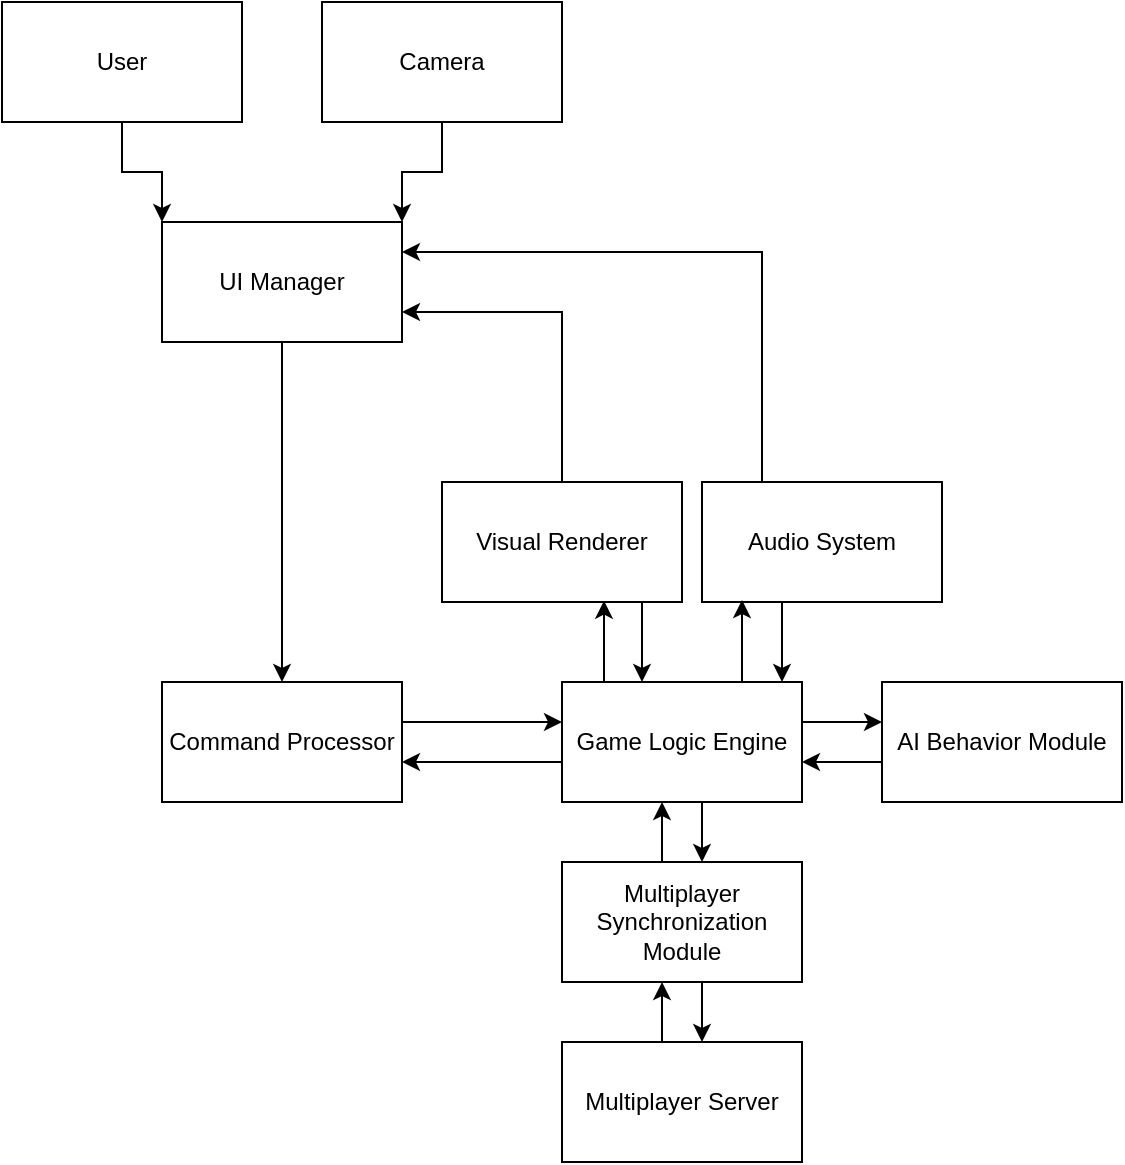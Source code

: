 <mxfile version="24.7.14">
  <diagram name="Page-1" id="84FlOV6SFcABtvMzlKEd">
    <mxGraphModel dx="1221" dy="618" grid="1" gridSize="10" guides="1" tooltips="1" connect="1" arrows="1" fold="1" page="1" pageScale="1" pageWidth="850" pageHeight="1100" math="0" shadow="0">
      <root>
        <mxCell id="0" />
        <mxCell id="1" parent="0" />
        <mxCell id="FyliGoKfZouHnRAMZUbt-5" style="edgeStyle=orthogonalEdgeStyle;rounded=0;orthogonalLoop=1;jettySize=auto;html=1;exitX=0.5;exitY=1;exitDx=0;exitDy=0;entryX=0;entryY=0;entryDx=0;entryDy=0;" edge="1" parent="1" source="FyliGoKfZouHnRAMZUbt-1" target="FyliGoKfZouHnRAMZUbt-2">
          <mxGeometry relative="1" as="geometry" />
        </mxCell>
        <mxCell id="FyliGoKfZouHnRAMZUbt-1" value="User" style="rounded=0;whiteSpace=wrap;html=1;" vertex="1" parent="1">
          <mxGeometry x="40" y="90" width="120" height="60" as="geometry" />
        </mxCell>
        <mxCell id="FyliGoKfZouHnRAMZUbt-7" value="" style="edgeStyle=orthogonalEdgeStyle;rounded=0;orthogonalLoop=1;jettySize=auto;html=1;" edge="1" parent="1" source="FyliGoKfZouHnRAMZUbt-2" target="FyliGoKfZouHnRAMZUbt-3">
          <mxGeometry relative="1" as="geometry">
            <Array as="points">
              <mxPoint x="180" y="330" />
              <mxPoint x="180" y="330" />
            </Array>
          </mxGeometry>
        </mxCell>
        <mxCell id="FyliGoKfZouHnRAMZUbt-2" value="UI Manager" style="rounded=0;whiteSpace=wrap;html=1;" vertex="1" parent="1">
          <mxGeometry x="120" y="200" width="120" height="60" as="geometry" />
        </mxCell>
        <mxCell id="FyliGoKfZouHnRAMZUbt-14" value="" style="edgeStyle=orthogonalEdgeStyle;rounded=0;orthogonalLoop=1;jettySize=auto;html=1;" edge="1" parent="1" source="FyliGoKfZouHnRAMZUbt-3" target="FyliGoKfZouHnRAMZUbt-12">
          <mxGeometry relative="1" as="geometry">
            <Array as="points">
              <mxPoint x="270" y="450" />
              <mxPoint x="270" y="450" />
            </Array>
          </mxGeometry>
        </mxCell>
        <mxCell id="FyliGoKfZouHnRAMZUbt-3" value="Command Processor" style="rounded=0;whiteSpace=wrap;html=1;" vertex="1" parent="1">
          <mxGeometry x="120" y="430" width="120" height="60" as="geometry" />
        </mxCell>
        <mxCell id="FyliGoKfZouHnRAMZUbt-6" style="edgeStyle=orthogonalEdgeStyle;rounded=0;orthogonalLoop=1;jettySize=auto;html=1;exitX=0.5;exitY=1;exitDx=0;exitDy=0;entryX=1;entryY=0;entryDx=0;entryDy=0;" edge="1" parent="1" source="FyliGoKfZouHnRAMZUbt-4" target="FyliGoKfZouHnRAMZUbt-2">
          <mxGeometry relative="1" as="geometry" />
        </mxCell>
        <mxCell id="FyliGoKfZouHnRAMZUbt-4" value="Camera" style="rounded=0;whiteSpace=wrap;html=1;" vertex="1" parent="1">
          <mxGeometry x="200" y="90" width="120" height="60" as="geometry" />
        </mxCell>
        <mxCell id="FyliGoKfZouHnRAMZUbt-13" value="" style="edgeStyle=orthogonalEdgeStyle;rounded=0;orthogonalLoop=1;jettySize=auto;html=1;" edge="1" parent="1" source="FyliGoKfZouHnRAMZUbt-12" target="FyliGoKfZouHnRAMZUbt-3">
          <mxGeometry relative="1" as="geometry">
            <Array as="points">
              <mxPoint x="280" y="470" />
              <mxPoint x="280" y="470" />
            </Array>
          </mxGeometry>
        </mxCell>
        <mxCell id="FyliGoKfZouHnRAMZUbt-17" value="" style="edgeStyle=orthogonalEdgeStyle;rounded=0;orthogonalLoop=1;jettySize=auto;html=1;" edge="1" parent="1" source="FyliGoKfZouHnRAMZUbt-12" target="FyliGoKfZouHnRAMZUbt-15">
          <mxGeometry relative="1" as="geometry">
            <Array as="points">
              <mxPoint x="460" y="450" />
              <mxPoint x="460" y="450" />
            </Array>
          </mxGeometry>
        </mxCell>
        <mxCell id="FyliGoKfZouHnRAMZUbt-21" value="" style="edgeStyle=orthogonalEdgeStyle;rounded=0;orthogonalLoop=1;jettySize=auto;html=1;" edge="1" parent="1" source="FyliGoKfZouHnRAMZUbt-12" target="FyliGoKfZouHnRAMZUbt-19">
          <mxGeometry relative="1" as="geometry">
            <Array as="points">
              <mxPoint x="390" y="500" />
              <mxPoint x="390" y="500" />
            </Array>
          </mxGeometry>
        </mxCell>
        <mxCell id="FyliGoKfZouHnRAMZUbt-27" style="edgeStyle=orthogonalEdgeStyle;rounded=0;orthogonalLoop=1;jettySize=auto;html=1;entryX=0.675;entryY=0.989;entryDx=0;entryDy=0;entryPerimeter=0;" edge="1" parent="1" source="FyliGoKfZouHnRAMZUbt-12" target="FyliGoKfZouHnRAMZUbt-25">
          <mxGeometry relative="1" as="geometry">
            <Array as="points">
              <mxPoint x="341" y="420" />
              <mxPoint x="341" y="420" />
            </Array>
          </mxGeometry>
        </mxCell>
        <mxCell id="FyliGoKfZouHnRAMZUbt-12" value="Game Logic Engine" style="rounded=0;whiteSpace=wrap;html=1;" vertex="1" parent="1">
          <mxGeometry x="320" y="430" width="120" height="60" as="geometry" />
        </mxCell>
        <mxCell id="FyliGoKfZouHnRAMZUbt-18" value="" style="edgeStyle=orthogonalEdgeStyle;rounded=0;orthogonalLoop=1;jettySize=auto;html=1;" edge="1" parent="1" source="FyliGoKfZouHnRAMZUbt-15" target="FyliGoKfZouHnRAMZUbt-12">
          <mxGeometry relative="1" as="geometry">
            <Array as="points">
              <mxPoint x="460" y="470" />
              <mxPoint x="460" y="470" />
            </Array>
          </mxGeometry>
        </mxCell>
        <mxCell id="FyliGoKfZouHnRAMZUbt-15" value="AI Behavior Module" style="rounded=0;whiteSpace=wrap;html=1;" vertex="1" parent="1">
          <mxGeometry x="480" y="430" width="120" height="60" as="geometry" />
        </mxCell>
        <mxCell id="FyliGoKfZouHnRAMZUbt-20" value="" style="edgeStyle=orthogonalEdgeStyle;rounded=0;orthogonalLoop=1;jettySize=auto;html=1;" edge="1" parent="1" source="FyliGoKfZouHnRAMZUbt-19" target="FyliGoKfZouHnRAMZUbt-12">
          <mxGeometry relative="1" as="geometry">
            <Array as="points">
              <mxPoint x="370" y="510" />
              <mxPoint x="370" y="510" />
            </Array>
          </mxGeometry>
        </mxCell>
        <mxCell id="FyliGoKfZouHnRAMZUbt-24" value="" style="edgeStyle=orthogonalEdgeStyle;rounded=0;orthogonalLoop=1;jettySize=auto;html=1;" edge="1" parent="1" source="FyliGoKfZouHnRAMZUbt-19" target="FyliGoKfZouHnRAMZUbt-22">
          <mxGeometry relative="1" as="geometry">
            <Array as="points">
              <mxPoint x="390" y="590" />
              <mxPoint x="390" y="590" />
            </Array>
          </mxGeometry>
        </mxCell>
        <mxCell id="FyliGoKfZouHnRAMZUbt-19" value="Multiplayer Synchronization Module" style="rounded=0;whiteSpace=wrap;html=1;" vertex="1" parent="1">
          <mxGeometry x="320" y="520" width="120" height="60" as="geometry" />
        </mxCell>
        <mxCell id="FyliGoKfZouHnRAMZUbt-23" value="" style="edgeStyle=orthogonalEdgeStyle;rounded=0;orthogonalLoop=1;jettySize=auto;html=1;" edge="1" parent="1" source="FyliGoKfZouHnRAMZUbt-22" target="FyliGoKfZouHnRAMZUbt-19">
          <mxGeometry relative="1" as="geometry">
            <Array as="points">
              <mxPoint x="370" y="600" />
              <mxPoint x="370" y="600" />
            </Array>
          </mxGeometry>
        </mxCell>
        <mxCell id="FyliGoKfZouHnRAMZUbt-22" value="Multiplayer Server" style="rounded=0;whiteSpace=wrap;html=1;" vertex="1" parent="1">
          <mxGeometry x="320" y="610" width="120" height="60" as="geometry" />
        </mxCell>
        <mxCell id="FyliGoKfZouHnRAMZUbt-32" style="edgeStyle=orthogonalEdgeStyle;rounded=0;orthogonalLoop=1;jettySize=auto;html=1;entryX=1;entryY=0.75;entryDx=0;entryDy=0;exitX=0.5;exitY=0;exitDx=0;exitDy=0;" edge="1" parent="1" source="FyliGoKfZouHnRAMZUbt-25" target="FyliGoKfZouHnRAMZUbt-2">
          <mxGeometry relative="1" as="geometry" />
        </mxCell>
        <mxCell id="FyliGoKfZouHnRAMZUbt-25" value="Visual Renderer" style="rounded=0;whiteSpace=wrap;html=1;" vertex="1" parent="1">
          <mxGeometry x="260" y="330" width="120" height="60" as="geometry" />
        </mxCell>
        <mxCell id="FyliGoKfZouHnRAMZUbt-30" style="edgeStyle=orthogonalEdgeStyle;rounded=0;orthogonalLoop=1;jettySize=auto;html=1;" edge="1" parent="1" source="FyliGoKfZouHnRAMZUbt-26" target="FyliGoKfZouHnRAMZUbt-12">
          <mxGeometry relative="1" as="geometry">
            <Array as="points">
              <mxPoint x="430" y="410" />
              <mxPoint x="430" y="410" />
            </Array>
          </mxGeometry>
        </mxCell>
        <mxCell id="FyliGoKfZouHnRAMZUbt-33" style="edgeStyle=orthogonalEdgeStyle;rounded=0;orthogonalLoop=1;jettySize=auto;html=1;entryX=1;entryY=0.25;entryDx=0;entryDy=0;exitX=0.25;exitY=0;exitDx=0;exitDy=0;" edge="1" parent="1" source="FyliGoKfZouHnRAMZUbt-26" target="FyliGoKfZouHnRAMZUbt-2">
          <mxGeometry relative="1" as="geometry">
            <Array as="points">
              <mxPoint x="420" y="215" />
            </Array>
          </mxGeometry>
        </mxCell>
        <mxCell id="FyliGoKfZouHnRAMZUbt-26" value="Audio System" style="rounded=0;whiteSpace=wrap;html=1;" vertex="1" parent="1">
          <mxGeometry x="390" y="330" width="120" height="60" as="geometry" />
        </mxCell>
        <mxCell id="FyliGoKfZouHnRAMZUbt-28" style="edgeStyle=orthogonalEdgeStyle;rounded=0;orthogonalLoop=1;jettySize=auto;html=1;entryX=0.675;entryY=0.989;entryDx=0;entryDy=0;entryPerimeter=0;" edge="1" parent="1">
          <mxGeometry relative="1" as="geometry">
            <mxPoint x="410" y="430" as="sourcePoint" />
            <mxPoint x="410" y="389" as="targetPoint" />
            <Array as="points">
              <mxPoint x="410" y="400" />
              <mxPoint x="410" y="400" />
            </Array>
          </mxGeometry>
        </mxCell>
        <mxCell id="FyliGoKfZouHnRAMZUbt-31" style="edgeStyle=orthogonalEdgeStyle;rounded=0;orthogonalLoop=1;jettySize=auto;html=1;" edge="1" parent="1">
          <mxGeometry relative="1" as="geometry">
            <mxPoint x="360" y="390" as="sourcePoint" />
            <mxPoint x="360" y="430" as="targetPoint" />
            <Array as="points">
              <mxPoint x="360" y="420" />
              <mxPoint x="360" y="420" />
            </Array>
          </mxGeometry>
        </mxCell>
      </root>
    </mxGraphModel>
  </diagram>
</mxfile>
